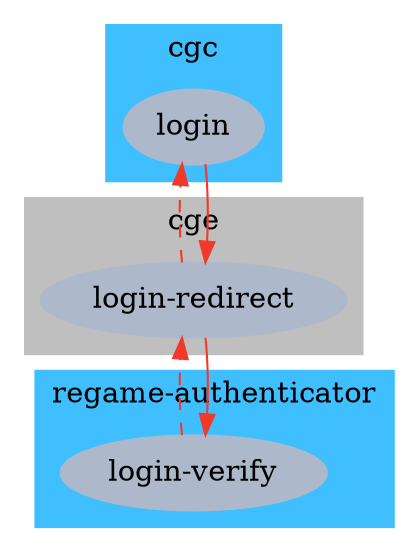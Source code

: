 digraph G {

	subgraph cluster_0 {
		style=filled;
		color="#3FBFFF";
		node [style=filled,color="#ADB9CA"];
		login;
		label = "cgc";
	}

	subgraph cluster_1 {
		style=filled;
		color="#BFBFBF";
		node [style=filled,color="#ADB9CA"];
		"login-redirect";
		label = "cge";
	}

	subgraph cluster_2 {
		style=filled;
		color="#3FBFFF";
		node [style=filled,color="#ADB9CA"];
		"login-verify";
		label = "regame-authenticator";
	}

	login -> "login-redirect" -> "login-verify"[color="#F13929"];
	"login-verify" -> "login-redirect" -> login[color="#F13929", style="dashed"];
}